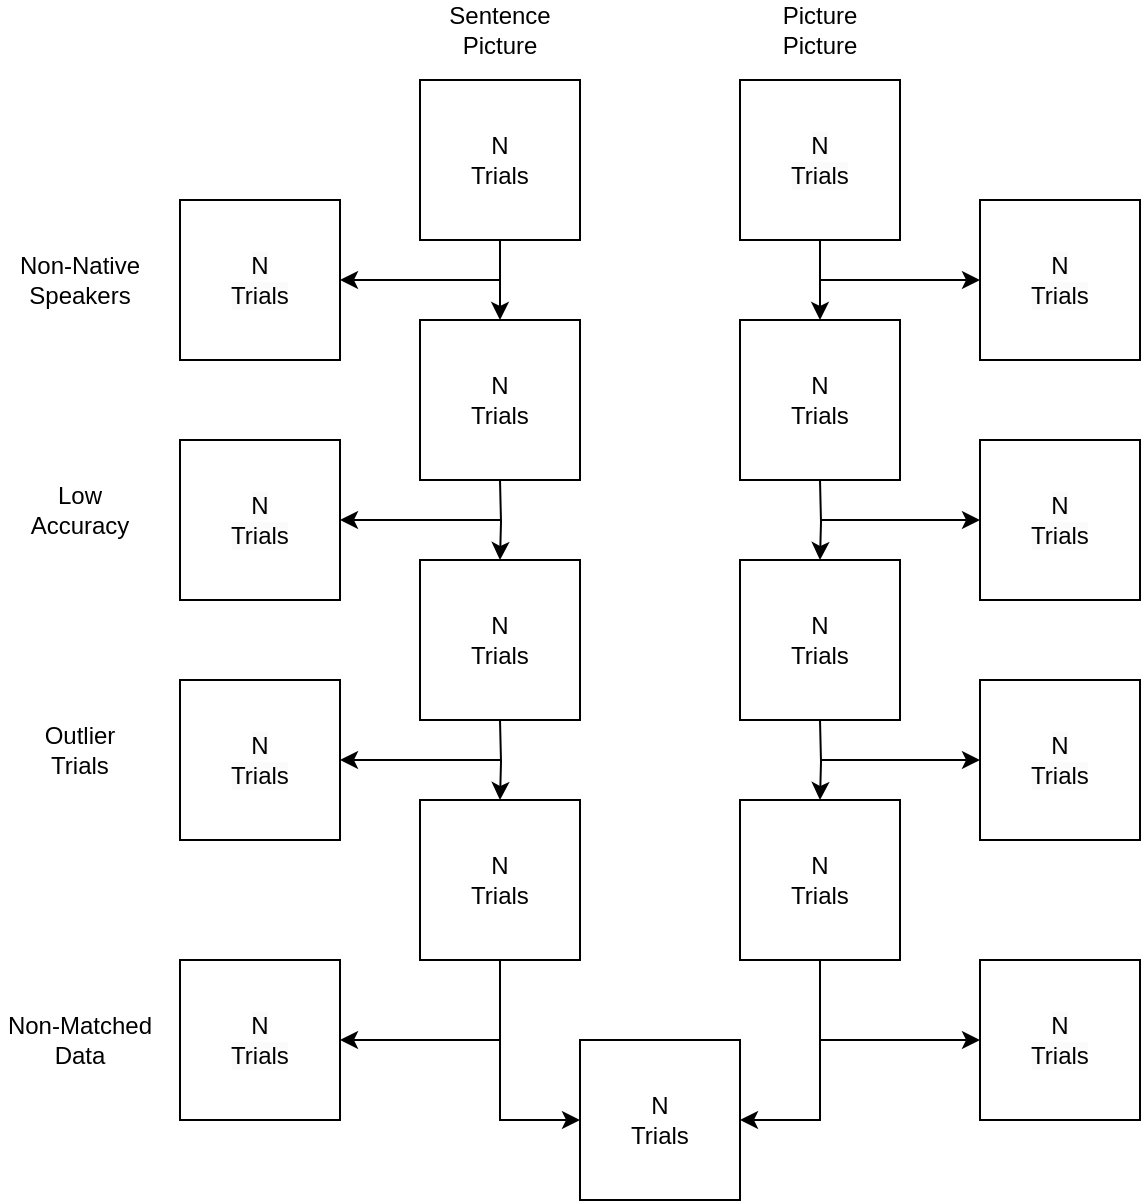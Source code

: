 <mxfile version="20.8.16" type="device"><diagram name="Page-1" id="aScCZhFC7H0dEuUJuqYw"><mxGraphModel dx="866" dy="642" grid="0" gridSize="10" guides="1" tooltips="1" connect="1" arrows="1" fold="1" page="1" pageScale="1" pageWidth="850" pageHeight="1100" math="0" shadow="0"><root><mxCell id="0"/><mxCell id="1" parent="0"/><mxCell id="uxV_NbXcDMRBcr3dqfUJ-9" value="" style="edgeStyle=orthogonalEdgeStyle;rounded=0;orthogonalLoop=1;jettySize=auto;html=1;" edge="1" parent="1" source="uxV_NbXcDMRBcr3dqfUJ-1" target="uxV_NbXcDMRBcr3dqfUJ-6"><mxGeometry relative="1" as="geometry"/></mxCell><mxCell id="uxV_NbXcDMRBcr3dqfUJ-1" value="N&lt;br&gt;Trials" style="whiteSpace=wrap;html=1;aspect=fixed;" vertex="1" parent="1"><mxGeometry x="280" y="80" width="80" height="80" as="geometry"/></mxCell><mxCell id="uxV_NbXcDMRBcr3dqfUJ-10" value="" style="edgeStyle=orthogonalEdgeStyle;rounded=0;orthogonalLoop=1;jettySize=auto;html=1;" edge="1" parent="1" source="uxV_NbXcDMRBcr3dqfUJ-2" target="uxV_NbXcDMRBcr3dqfUJ-7"><mxGeometry relative="1" as="geometry"/></mxCell><mxCell id="uxV_NbXcDMRBcr3dqfUJ-2" value="&lt;meta charset=&quot;utf-8&quot;&gt;&lt;span style=&quot;color: rgb(0, 0, 0); font-family: Helvetica; font-size: 12px; font-style: normal; font-variant-ligatures: normal; font-variant-caps: normal; font-weight: 400; letter-spacing: normal; orphans: 2; text-align: center; text-indent: 0px; text-transform: none; widows: 2; word-spacing: 0px; -webkit-text-stroke-width: 0px; background-color: rgb(251, 251, 251); text-decoration-thickness: initial; text-decoration-style: initial; text-decoration-color: initial; float: none; display: inline !important;&quot;&gt;N&lt;/span&gt;&lt;br style=&quot;border-color: var(--border-color); color: rgb(0, 0, 0); font-family: Helvetica; font-size: 12px; font-style: normal; font-variant-ligatures: normal; font-variant-caps: normal; font-weight: 400; letter-spacing: normal; orphans: 2; text-align: center; text-indent: 0px; text-transform: none; widows: 2; word-spacing: 0px; -webkit-text-stroke-width: 0px; background-color: rgb(251, 251, 251); text-decoration-thickness: initial; text-decoration-style: initial; text-decoration-color: initial;&quot;&gt;&lt;span style=&quot;color: rgb(0, 0, 0); font-family: Helvetica; font-size: 12px; font-style: normal; font-variant-ligatures: normal; font-variant-caps: normal; font-weight: 400; letter-spacing: normal; orphans: 2; text-align: center; text-indent: 0px; text-transform: none; widows: 2; word-spacing: 0px; -webkit-text-stroke-width: 0px; background-color: rgb(251, 251, 251); text-decoration-thickness: initial; text-decoration-style: initial; text-decoration-color: initial; float: none; display: inline !important;&quot;&gt;Trials&lt;/span&gt;" style="whiteSpace=wrap;html=1;aspect=fixed;" vertex="1" parent="1"><mxGeometry x="440" y="80" width="80" height="80" as="geometry"/></mxCell><mxCell id="uxV_NbXcDMRBcr3dqfUJ-3" value="Sentence Picture" style="text;html=1;strokeColor=none;fillColor=none;align=center;verticalAlign=middle;whiteSpace=wrap;rounded=0;" vertex="1" parent="1"><mxGeometry x="290" y="40" width="60" height="30" as="geometry"/></mxCell><mxCell id="uxV_NbXcDMRBcr3dqfUJ-4" value="Picture&lt;br&gt;Picture" style="text;html=1;strokeColor=none;fillColor=none;align=center;verticalAlign=middle;whiteSpace=wrap;rounded=0;" vertex="1" parent="1"><mxGeometry x="450" y="40" width="60" height="30" as="geometry"/></mxCell><mxCell id="uxV_NbXcDMRBcr3dqfUJ-6" value="N&lt;br&gt;Trials" style="whiteSpace=wrap;html=1;aspect=fixed;" vertex="1" parent="1"><mxGeometry x="280" y="200" width="80" height="80" as="geometry"/></mxCell><mxCell id="uxV_NbXcDMRBcr3dqfUJ-7" value="N&lt;br&gt;Trials" style="whiteSpace=wrap;html=1;aspect=fixed;" vertex="1" parent="1"><mxGeometry x="440" y="200" width="80" height="80" as="geometry"/></mxCell><mxCell id="uxV_NbXcDMRBcr3dqfUJ-13" value="&lt;meta charset=&quot;utf-8&quot;&gt;&lt;span style=&quot;color: rgb(0, 0, 0); font-family: Helvetica; font-size: 12px; font-style: normal; font-variant-ligatures: normal; font-variant-caps: normal; font-weight: 400; letter-spacing: normal; orphans: 2; text-align: center; text-indent: 0px; text-transform: none; widows: 2; word-spacing: 0px; -webkit-text-stroke-width: 0px; background-color: rgb(251, 251, 251); text-decoration-thickness: initial; text-decoration-style: initial; text-decoration-color: initial; float: none; display: inline !important;&quot;&gt;N&lt;/span&gt;&lt;br style=&quot;border-color: var(--border-color); color: rgb(0, 0, 0); font-family: Helvetica; font-size: 12px; font-style: normal; font-variant-ligatures: normal; font-variant-caps: normal; font-weight: 400; letter-spacing: normal; orphans: 2; text-align: center; text-indent: 0px; text-transform: none; widows: 2; word-spacing: 0px; -webkit-text-stroke-width: 0px; background-color: rgb(251, 251, 251); text-decoration-thickness: initial; text-decoration-style: initial; text-decoration-color: initial;&quot;&gt;&lt;span style=&quot;color: rgb(0, 0, 0); font-family: Helvetica; font-size: 12px; font-style: normal; font-variant-ligatures: normal; font-variant-caps: normal; font-weight: 400; letter-spacing: normal; orphans: 2; text-align: center; text-indent: 0px; text-transform: none; widows: 2; word-spacing: 0px; -webkit-text-stroke-width: 0px; background-color: rgb(251, 251, 251); text-decoration-thickness: initial; text-decoration-style: initial; text-decoration-color: initial; float: none; display: inline !important;&quot;&gt;Trials&lt;/span&gt;" style="whiteSpace=wrap;html=1;aspect=fixed;" vertex="1" parent="1"><mxGeometry x="160" y="140" width="80" height="80" as="geometry"/></mxCell><mxCell id="uxV_NbXcDMRBcr3dqfUJ-14" value="&lt;meta charset=&quot;utf-8&quot;&gt;&lt;span style=&quot;color: rgb(0, 0, 0); font-family: Helvetica; font-size: 12px; font-style: normal; font-variant-ligatures: normal; font-variant-caps: normal; font-weight: 400; letter-spacing: normal; orphans: 2; text-align: center; text-indent: 0px; text-transform: none; widows: 2; word-spacing: 0px; -webkit-text-stroke-width: 0px; background-color: rgb(251, 251, 251); text-decoration-thickness: initial; text-decoration-style: initial; text-decoration-color: initial; float: none; display: inline !important;&quot;&gt;N&lt;/span&gt;&lt;br style=&quot;border-color: var(--border-color); color: rgb(0, 0, 0); font-family: Helvetica; font-size: 12px; font-style: normal; font-variant-ligatures: normal; font-variant-caps: normal; font-weight: 400; letter-spacing: normal; orphans: 2; text-align: center; text-indent: 0px; text-transform: none; widows: 2; word-spacing: 0px; -webkit-text-stroke-width: 0px; background-color: rgb(251, 251, 251); text-decoration-thickness: initial; text-decoration-style: initial; text-decoration-color: initial;&quot;&gt;&lt;span style=&quot;color: rgb(0, 0, 0); font-family: Helvetica; font-size: 12px; font-style: normal; font-variant-ligatures: normal; font-variant-caps: normal; font-weight: 400; letter-spacing: normal; orphans: 2; text-align: center; text-indent: 0px; text-transform: none; widows: 2; word-spacing: 0px; -webkit-text-stroke-width: 0px; background-color: rgb(251, 251, 251); text-decoration-thickness: initial; text-decoration-style: initial; text-decoration-color: initial; float: none; display: inline !important;&quot;&gt;Trials&lt;/span&gt;" style="whiteSpace=wrap;html=1;aspect=fixed;" vertex="1" parent="1"><mxGeometry x="560" y="140" width="80" height="80" as="geometry"/></mxCell><mxCell id="uxV_NbXcDMRBcr3dqfUJ-15" value="" style="endArrow=classic;html=1;rounded=0;entryX=0;entryY=0.5;entryDx=0;entryDy=0;" edge="1" parent="1" target="uxV_NbXcDMRBcr3dqfUJ-14"><mxGeometry width="50" height="50" relative="1" as="geometry"><mxPoint x="480" y="180" as="sourcePoint"/><mxPoint x="450" y="270" as="targetPoint"/></mxGeometry></mxCell><mxCell id="uxV_NbXcDMRBcr3dqfUJ-16" value="" style="endArrow=classic;html=1;rounded=0;entryX=1;entryY=0.5;entryDx=0;entryDy=0;" edge="1" parent="1" target="uxV_NbXcDMRBcr3dqfUJ-13"><mxGeometry width="50" height="50" relative="1" as="geometry"><mxPoint x="320" y="180" as="sourcePoint"/><mxPoint x="450" y="270" as="targetPoint"/></mxGeometry></mxCell><mxCell id="uxV_NbXcDMRBcr3dqfUJ-17" value="" style="edgeStyle=orthogonalEdgeStyle;rounded=0;orthogonalLoop=1;jettySize=auto;html=1;" edge="1" parent="1" target="uxV_NbXcDMRBcr3dqfUJ-19"><mxGeometry relative="1" as="geometry"><mxPoint x="320" y="280" as="sourcePoint"/></mxGeometry></mxCell><mxCell id="uxV_NbXcDMRBcr3dqfUJ-18" value="" style="edgeStyle=orthogonalEdgeStyle;rounded=0;orthogonalLoop=1;jettySize=auto;html=1;" edge="1" parent="1" target="uxV_NbXcDMRBcr3dqfUJ-20"><mxGeometry relative="1" as="geometry"><mxPoint x="480" y="280" as="sourcePoint"/></mxGeometry></mxCell><mxCell id="uxV_NbXcDMRBcr3dqfUJ-19" value="N&lt;br&gt;Trials" style="whiteSpace=wrap;html=1;aspect=fixed;" vertex="1" parent="1"><mxGeometry x="280" y="320" width="80" height="80" as="geometry"/></mxCell><mxCell id="uxV_NbXcDMRBcr3dqfUJ-20" value="N&lt;br&gt;Trials" style="whiteSpace=wrap;html=1;aspect=fixed;" vertex="1" parent="1"><mxGeometry x="440" y="320" width="80" height="80" as="geometry"/></mxCell><mxCell id="uxV_NbXcDMRBcr3dqfUJ-21" value="&lt;meta charset=&quot;utf-8&quot;&gt;&lt;span style=&quot;color: rgb(0, 0, 0); font-family: Helvetica; font-size: 12px; font-style: normal; font-variant-ligatures: normal; font-variant-caps: normal; font-weight: 400; letter-spacing: normal; orphans: 2; text-align: center; text-indent: 0px; text-transform: none; widows: 2; word-spacing: 0px; -webkit-text-stroke-width: 0px; background-color: rgb(251, 251, 251); text-decoration-thickness: initial; text-decoration-style: initial; text-decoration-color: initial; float: none; display: inline !important;&quot;&gt;N&lt;/span&gt;&lt;br style=&quot;border-color: var(--border-color); color: rgb(0, 0, 0); font-family: Helvetica; font-size: 12px; font-style: normal; font-variant-ligatures: normal; font-variant-caps: normal; font-weight: 400; letter-spacing: normal; orphans: 2; text-align: center; text-indent: 0px; text-transform: none; widows: 2; word-spacing: 0px; -webkit-text-stroke-width: 0px; background-color: rgb(251, 251, 251); text-decoration-thickness: initial; text-decoration-style: initial; text-decoration-color: initial;&quot;&gt;&lt;span style=&quot;color: rgb(0, 0, 0); font-family: Helvetica; font-size: 12px; font-style: normal; font-variant-ligatures: normal; font-variant-caps: normal; font-weight: 400; letter-spacing: normal; orphans: 2; text-align: center; text-indent: 0px; text-transform: none; widows: 2; word-spacing: 0px; -webkit-text-stroke-width: 0px; background-color: rgb(251, 251, 251); text-decoration-thickness: initial; text-decoration-style: initial; text-decoration-color: initial; float: none; display: inline !important;&quot;&gt;Trials&lt;/span&gt;" style="whiteSpace=wrap;html=1;aspect=fixed;" vertex="1" parent="1"><mxGeometry x="160" y="260" width="80" height="80" as="geometry"/></mxCell><mxCell id="uxV_NbXcDMRBcr3dqfUJ-22" value="&lt;meta charset=&quot;utf-8&quot;&gt;&lt;span style=&quot;color: rgb(0, 0, 0); font-family: Helvetica; font-size: 12px; font-style: normal; font-variant-ligatures: normal; font-variant-caps: normal; font-weight: 400; letter-spacing: normal; orphans: 2; text-align: center; text-indent: 0px; text-transform: none; widows: 2; word-spacing: 0px; -webkit-text-stroke-width: 0px; background-color: rgb(251, 251, 251); text-decoration-thickness: initial; text-decoration-style: initial; text-decoration-color: initial; float: none; display: inline !important;&quot;&gt;N&lt;/span&gt;&lt;br style=&quot;border-color: var(--border-color); color: rgb(0, 0, 0); font-family: Helvetica; font-size: 12px; font-style: normal; font-variant-ligatures: normal; font-variant-caps: normal; font-weight: 400; letter-spacing: normal; orphans: 2; text-align: center; text-indent: 0px; text-transform: none; widows: 2; word-spacing: 0px; -webkit-text-stroke-width: 0px; background-color: rgb(251, 251, 251); text-decoration-thickness: initial; text-decoration-style: initial; text-decoration-color: initial;&quot;&gt;&lt;span style=&quot;color: rgb(0, 0, 0); font-family: Helvetica; font-size: 12px; font-style: normal; font-variant-ligatures: normal; font-variant-caps: normal; font-weight: 400; letter-spacing: normal; orphans: 2; text-align: center; text-indent: 0px; text-transform: none; widows: 2; word-spacing: 0px; -webkit-text-stroke-width: 0px; background-color: rgb(251, 251, 251); text-decoration-thickness: initial; text-decoration-style: initial; text-decoration-color: initial; float: none; display: inline !important;&quot;&gt;Trials&lt;/span&gt;" style="whiteSpace=wrap;html=1;aspect=fixed;" vertex="1" parent="1"><mxGeometry x="560" y="260" width="80" height="80" as="geometry"/></mxCell><mxCell id="uxV_NbXcDMRBcr3dqfUJ-23" value="" style="endArrow=classic;html=1;rounded=0;entryX=0;entryY=0.5;entryDx=0;entryDy=0;" edge="1" parent="1" target="uxV_NbXcDMRBcr3dqfUJ-22"><mxGeometry width="50" height="50" relative="1" as="geometry"><mxPoint x="480" y="300" as="sourcePoint"/><mxPoint x="450" y="390" as="targetPoint"/></mxGeometry></mxCell><mxCell id="uxV_NbXcDMRBcr3dqfUJ-24" value="" style="endArrow=classic;html=1;rounded=0;entryX=1;entryY=0.5;entryDx=0;entryDy=0;" edge="1" parent="1" target="uxV_NbXcDMRBcr3dqfUJ-21"><mxGeometry width="50" height="50" relative="1" as="geometry"><mxPoint x="320" y="300" as="sourcePoint"/><mxPoint x="450" y="390" as="targetPoint"/></mxGeometry></mxCell><mxCell id="uxV_NbXcDMRBcr3dqfUJ-25" value="&lt;meta charset=&quot;utf-8&quot;&gt;&lt;span style=&quot;color: rgb(0, 0, 0); font-family: Helvetica; font-size: 12px; font-style: normal; font-variant-ligatures: normal; font-variant-caps: normal; font-weight: 400; letter-spacing: normal; orphans: 2; text-align: center; text-indent: 0px; text-transform: none; widows: 2; word-spacing: 0px; -webkit-text-stroke-width: 0px; background-color: rgb(251, 251, 251); text-decoration-thickness: initial; text-decoration-style: initial; text-decoration-color: initial; float: none; display: inline !important;&quot;&gt;N&lt;/span&gt;&lt;br style=&quot;border-color: var(--border-color); color: rgb(0, 0, 0); font-family: Helvetica; font-size: 12px; font-style: normal; font-variant-ligatures: normal; font-variant-caps: normal; font-weight: 400; letter-spacing: normal; orphans: 2; text-align: center; text-indent: 0px; text-transform: none; widows: 2; word-spacing: 0px; -webkit-text-stroke-width: 0px; background-color: rgb(251, 251, 251); text-decoration-thickness: initial; text-decoration-style: initial; text-decoration-color: initial;&quot;&gt;&lt;span style=&quot;color: rgb(0, 0, 0); font-family: Helvetica; font-size: 12px; font-style: normal; font-variant-ligatures: normal; font-variant-caps: normal; font-weight: 400; letter-spacing: normal; orphans: 2; text-align: center; text-indent: 0px; text-transform: none; widows: 2; word-spacing: 0px; -webkit-text-stroke-width: 0px; background-color: rgb(251, 251, 251); text-decoration-thickness: initial; text-decoration-style: initial; text-decoration-color: initial; float: none; display: inline !important;&quot;&gt;Trials&lt;/span&gt;" style="whiteSpace=wrap;html=1;aspect=fixed;" vertex="1" parent="1"><mxGeometry x="160" y="380" width="80" height="80" as="geometry"/></mxCell><mxCell id="uxV_NbXcDMRBcr3dqfUJ-26" value="&lt;meta charset=&quot;utf-8&quot;&gt;&lt;span style=&quot;color: rgb(0, 0, 0); font-family: Helvetica; font-size: 12px; font-style: normal; font-variant-ligatures: normal; font-variant-caps: normal; font-weight: 400; letter-spacing: normal; orphans: 2; text-align: center; text-indent: 0px; text-transform: none; widows: 2; word-spacing: 0px; -webkit-text-stroke-width: 0px; background-color: rgb(251, 251, 251); text-decoration-thickness: initial; text-decoration-style: initial; text-decoration-color: initial; float: none; display: inline !important;&quot;&gt;N&lt;/span&gt;&lt;br style=&quot;border-color: var(--border-color); color: rgb(0, 0, 0); font-family: Helvetica; font-size: 12px; font-style: normal; font-variant-ligatures: normal; font-variant-caps: normal; font-weight: 400; letter-spacing: normal; orphans: 2; text-align: center; text-indent: 0px; text-transform: none; widows: 2; word-spacing: 0px; -webkit-text-stroke-width: 0px; background-color: rgb(251, 251, 251); text-decoration-thickness: initial; text-decoration-style: initial; text-decoration-color: initial;&quot;&gt;&lt;span style=&quot;color: rgb(0, 0, 0); font-family: Helvetica; font-size: 12px; font-style: normal; font-variant-ligatures: normal; font-variant-caps: normal; font-weight: 400; letter-spacing: normal; orphans: 2; text-align: center; text-indent: 0px; text-transform: none; widows: 2; word-spacing: 0px; -webkit-text-stroke-width: 0px; background-color: rgb(251, 251, 251); text-decoration-thickness: initial; text-decoration-style: initial; text-decoration-color: initial; float: none; display: inline !important;&quot;&gt;Trials&lt;/span&gt;" style="whiteSpace=wrap;html=1;aspect=fixed;" vertex="1" parent="1"><mxGeometry x="560" y="380" width="80" height="80" as="geometry"/></mxCell><mxCell id="uxV_NbXcDMRBcr3dqfUJ-27" value="" style="endArrow=classic;html=1;rounded=0;entryX=0;entryY=0.5;entryDx=0;entryDy=0;" edge="1" parent="1" target="uxV_NbXcDMRBcr3dqfUJ-26"><mxGeometry width="50" height="50" relative="1" as="geometry"><mxPoint x="480" y="420" as="sourcePoint"/><mxPoint x="450" y="510" as="targetPoint"/></mxGeometry></mxCell><mxCell id="uxV_NbXcDMRBcr3dqfUJ-28" value="" style="endArrow=classic;html=1;rounded=0;entryX=1;entryY=0.5;entryDx=0;entryDy=0;" edge="1" parent="1" target="uxV_NbXcDMRBcr3dqfUJ-25"><mxGeometry width="50" height="50" relative="1" as="geometry"><mxPoint x="320" y="420" as="sourcePoint"/><mxPoint x="450" y="510" as="targetPoint"/></mxGeometry></mxCell><mxCell id="uxV_NbXcDMRBcr3dqfUJ-29" value="" style="edgeStyle=orthogonalEdgeStyle;rounded=0;orthogonalLoop=1;jettySize=auto;html=1;" edge="1" parent="1" target="uxV_NbXcDMRBcr3dqfUJ-31"><mxGeometry relative="1" as="geometry"><mxPoint x="320" y="400" as="sourcePoint"/></mxGeometry></mxCell><mxCell id="uxV_NbXcDMRBcr3dqfUJ-30" value="" style="edgeStyle=orthogonalEdgeStyle;rounded=0;orthogonalLoop=1;jettySize=auto;html=1;" edge="1" parent="1" target="uxV_NbXcDMRBcr3dqfUJ-32"><mxGeometry relative="1" as="geometry"><mxPoint x="480" y="400" as="sourcePoint"/></mxGeometry></mxCell><mxCell id="uxV_NbXcDMRBcr3dqfUJ-40" style="edgeStyle=orthogonalEdgeStyle;rounded=0;orthogonalLoop=1;jettySize=auto;html=1;exitX=0.5;exitY=1;exitDx=0;exitDy=0;entryX=0;entryY=0.5;entryDx=0;entryDy=0;" edge="1" parent="1" source="uxV_NbXcDMRBcr3dqfUJ-31" target="uxV_NbXcDMRBcr3dqfUJ-38"><mxGeometry relative="1" as="geometry"/></mxCell><mxCell id="uxV_NbXcDMRBcr3dqfUJ-31" value="N&lt;br&gt;Trials" style="whiteSpace=wrap;html=1;aspect=fixed;" vertex="1" parent="1"><mxGeometry x="280" y="440" width="80" height="80" as="geometry"/></mxCell><mxCell id="uxV_NbXcDMRBcr3dqfUJ-39" style="edgeStyle=orthogonalEdgeStyle;rounded=0;orthogonalLoop=1;jettySize=auto;html=1;exitX=0.5;exitY=1;exitDx=0;exitDy=0;entryX=1;entryY=0.5;entryDx=0;entryDy=0;" edge="1" parent="1" source="uxV_NbXcDMRBcr3dqfUJ-32" target="uxV_NbXcDMRBcr3dqfUJ-38"><mxGeometry relative="1" as="geometry"/></mxCell><mxCell id="uxV_NbXcDMRBcr3dqfUJ-32" value="N&lt;br&gt;Trials" style="whiteSpace=wrap;html=1;aspect=fixed;" vertex="1" parent="1"><mxGeometry x="440" y="440" width="80" height="80" as="geometry"/></mxCell><mxCell id="uxV_NbXcDMRBcr3dqfUJ-34" value="Non-Native Speakers" style="text;html=1;strokeColor=none;fillColor=none;align=center;verticalAlign=middle;whiteSpace=wrap;rounded=0;" vertex="1" parent="1"><mxGeometry x="70" y="165" width="80" height="30" as="geometry"/></mxCell><mxCell id="uxV_NbXcDMRBcr3dqfUJ-35" value="Low &lt;br&gt;Accuracy" style="text;html=1;strokeColor=none;fillColor=none;align=center;verticalAlign=middle;whiteSpace=wrap;rounded=0;" vertex="1" parent="1"><mxGeometry x="70" y="280" width="80" height="30" as="geometry"/></mxCell><mxCell id="uxV_NbXcDMRBcr3dqfUJ-36" value="Outlier&lt;br&gt;Trials" style="text;html=1;strokeColor=none;fillColor=none;align=center;verticalAlign=middle;whiteSpace=wrap;rounded=0;" vertex="1" parent="1"><mxGeometry x="70" y="400" width="80" height="30" as="geometry"/></mxCell><mxCell id="uxV_NbXcDMRBcr3dqfUJ-38" value="N&lt;br&gt;Trials" style="whiteSpace=wrap;html=1;aspect=fixed;" vertex="1" parent="1"><mxGeometry x="360" y="560" width="80" height="80" as="geometry"/></mxCell><mxCell id="uxV_NbXcDMRBcr3dqfUJ-41" value="&lt;meta charset=&quot;utf-8&quot;&gt;&lt;span style=&quot;color: rgb(0, 0, 0); font-family: Helvetica; font-size: 12px; font-style: normal; font-variant-ligatures: normal; font-variant-caps: normal; font-weight: 400; letter-spacing: normal; orphans: 2; text-align: center; text-indent: 0px; text-transform: none; widows: 2; word-spacing: 0px; -webkit-text-stroke-width: 0px; background-color: rgb(251, 251, 251); text-decoration-thickness: initial; text-decoration-style: initial; text-decoration-color: initial; float: none; display: inline !important;&quot;&gt;N&lt;/span&gt;&lt;br style=&quot;border-color: var(--border-color); color: rgb(0, 0, 0); font-family: Helvetica; font-size: 12px; font-style: normal; font-variant-ligatures: normal; font-variant-caps: normal; font-weight: 400; letter-spacing: normal; orphans: 2; text-align: center; text-indent: 0px; text-transform: none; widows: 2; word-spacing: 0px; -webkit-text-stroke-width: 0px; background-color: rgb(251, 251, 251); text-decoration-thickness: initial; text-decoration-style: initial; text-decoration-color: initial;&quot;&gt;&lt;span style=&quot;color: rgb(0, 0, 0); font-family: Helvetica; font-size: 12px; font-style: normal; font-variant-ligatures: normal; font-variant-caps: normal; font-weight: 400; letter-spacing: normal; orphans: 2; text-align: center; text-indent: 0px; text-transform: none; widows: 2; word-spacing: 0px; -webkit-text-stroke-width: 0px; background-color: rgb(251, 251, 251); text-decoration-thickness: initial; text-decoration-style: initial; text-decoration-color: initial; float: none; display: inline !important;&quot;&gt;Trials&lt;/span&gt;" style="whiteSpace=wrap;html=1;aspect=fixed;" vertex="1" parent="1"><mxGeometry x="160" y="520" width="80" height="80" as="geometry"/></mxCell><mxCell id="uxV_NbXcDMRBcr3dqfUJ-42" value="&lt;meta charset=&quot;utf-8&quot;&gt;&lt;span style=&quot;color: rgb(0, 0, 0); font-family: Helvetica; font-size: 12px; font-style: normal; font-variant-ligatures: normal; font-variant-caps: normal; font-weight: 400; letter-spacing: normal; orphans: 2; text-align: center; text-indent: 0px; text-transform: none; widows: 2; word-spacing: 0px; -webkit-text-stroke-width: 0px; background-color: rgb(251, 251, 251); text-decoration-thickness: initial; text-decoration-style: initial; text-decoration-color: initial; float: none; display: inline !important;&quot;&gt;N&lt;/span&gt;&lt;br style=&quot;border-color: var(--border-color); color: rgb(0, 0, 0); font-family: Helvetica; font-size: 12px; font-style: normal; font-variant-ligatures: normal; font-variant-caps: normal; font-weight: 400; letter-spacing: normal; orphans: 2; text-align: center; text-indent: 0px; text-transform: none; widows: 2; word-spacing: 0px; -webkit-text-stroke-width: 0px; background-color: rgb(251, 251, 251); text-decoration-thickness: initial; text-decoration-style: initial; text-decoration-color: initial;&quot;&gt;&lt;span style=&quot;color: rgb(0, 0, 0); font-family: Helvetica; font-size: 12px; font-style: normal; font-variant-ligatures: normal; font-variant-caps: normal; font-weight: 400; letter-spacing: normal; orphans: 2; text-align: center; text-indent: 0px; text-transform: none; widows: 2; word-spacing: 0px; -webkit-text-stroke-width: 0px; background-color: rgb(251, 251, 251); text-decoration-thickness: initial; text-decoration-style: initial; text-decoration-color: initial; float: none; display: inline !important;&quot;&gt;Trials&lt;/span&gt;" style="whiteSpace=wrap;html=1;aspect=fixed;" vertex="1" parent="1"><mxGeometry x="560" y="520" width="80" height="80" as="geometry"/></mxCell><mxCell id="uxV_NbXcDMRBcr3dqfUJ-43" value="" style="endArrow=classic;html=1;rounded=0;entryX=0;entryY=0.5;entryDx=0;entryDy=0;" edge="1" parent="1" target="uxV_NbXcDMRBcr3dqfUJ-42"><mxGeometry width="50" height="50" relative="1" as="geometry"><mxPoint x="480" y="560" as="sourcePoint"/><mxPoint x="450" y="650" as="targetPoint"/></mxGeometry></mxCell><mxCell id="uxV_NbXcDMRBcr3dqfUJ-44" value="" style="endArrow=classic;html=1;rounded=0;entryX=1;entryY=0.5;entryDx=0;entryDy=0;" edge="1" parent="1" target="uxV_NbXcDMRBcr3dqfUJ-41"><mxGeometry width="50" height="50" relative="1" as="geometry"><mxPoint x="320" y="560" as="sourcePoint"/><mxPoint x="450" y="650" as="targetPoint"/></mxGeometry></mxCell><mxCell id="uxV_NbXcDMRBcr3dqfUJ-45" value="Non-Matched&lt;br&gt;Data" style="text;html=1;strokeColor=none;fillColor=none;align=center;verticalAlign=middle;whiteSpace=wrap;rounded=0;" vertex="1" parent="1"><mxGeometry x="70" y="545" width="80" height="30" as="geometry"/></mxCell></root></mxGraphModel></diagram></mxfile>